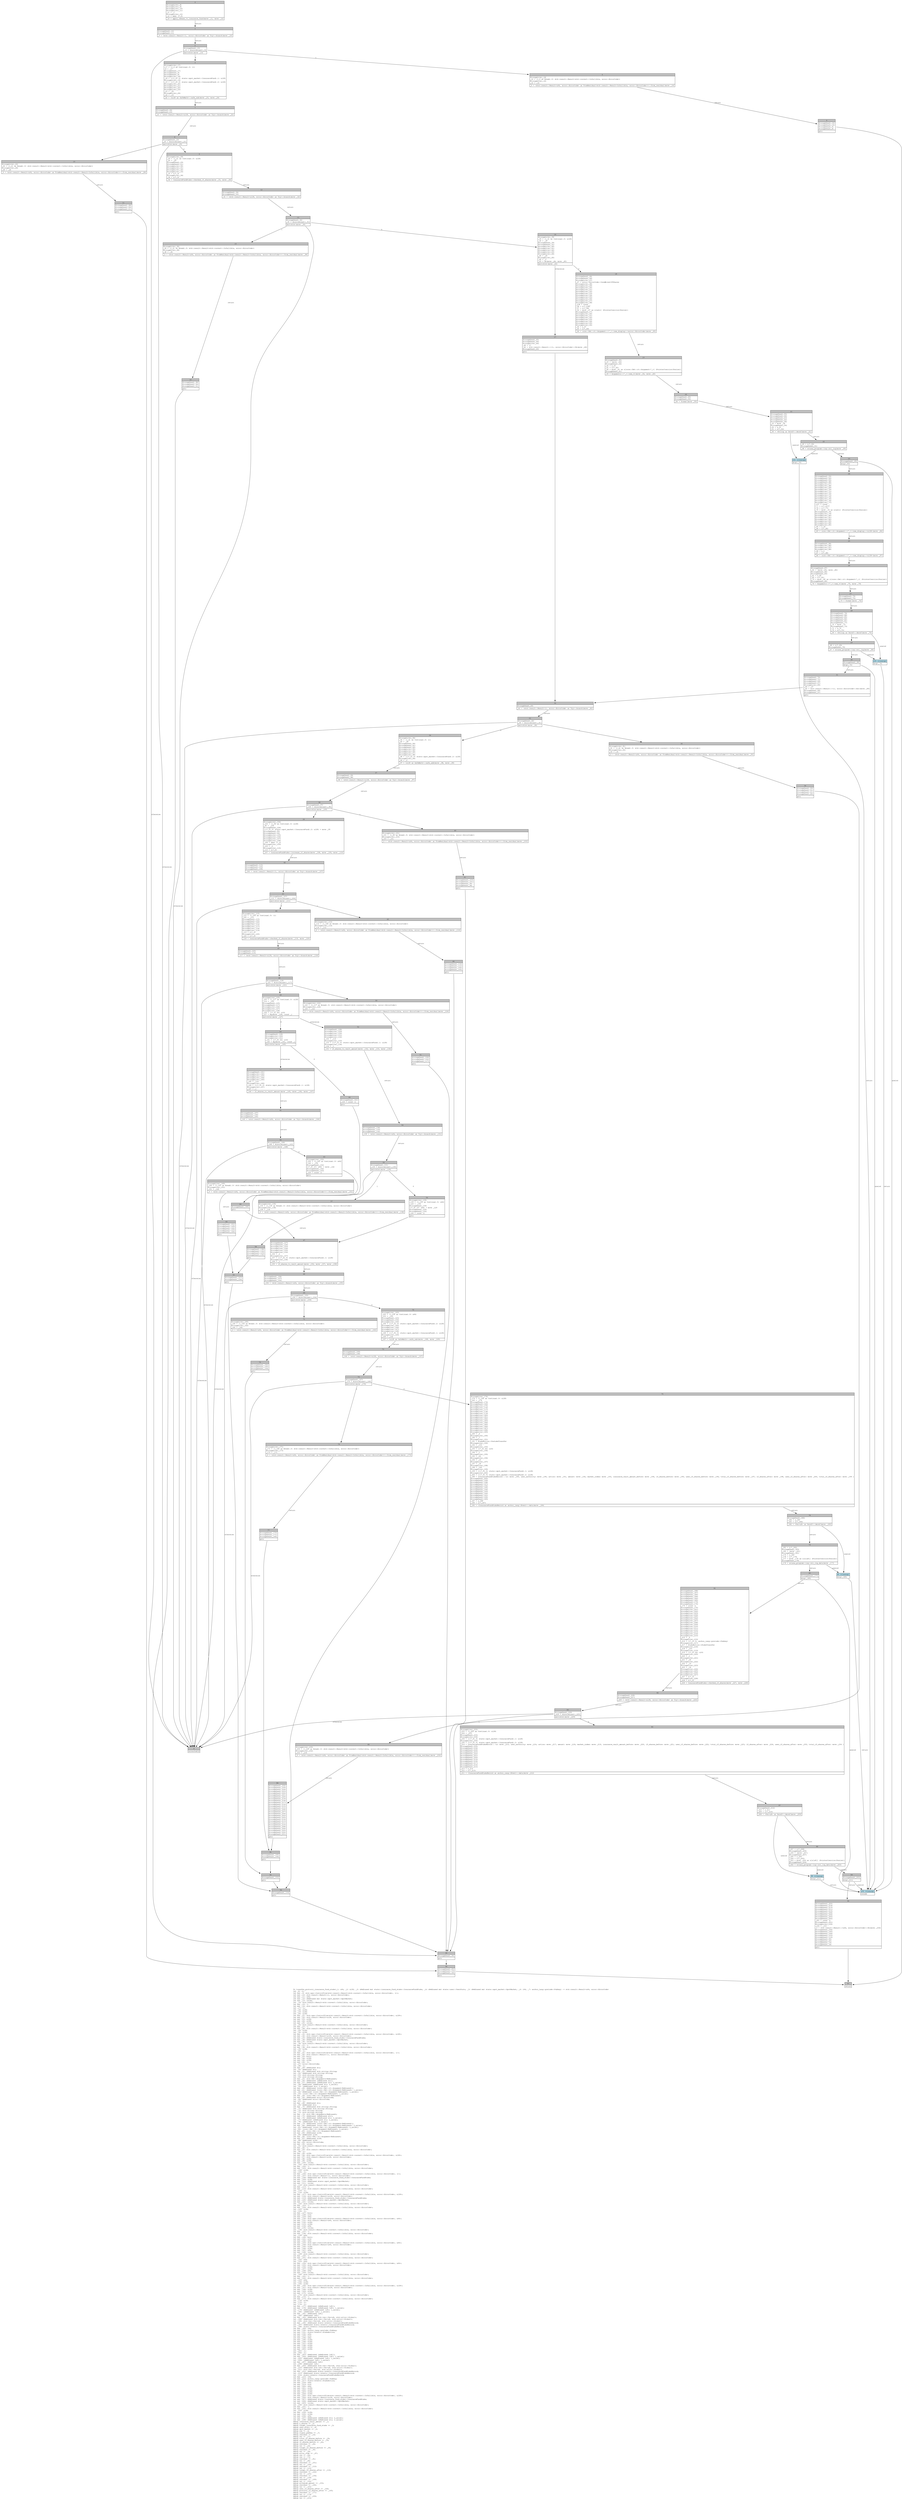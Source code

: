 digraph Mir_0_201 {
    graph [fontname="Courier, monospace"];
    node [fontname="Courier, monospace"];
    edge [fontname="Courier, monospace"];
    label=<fn transfer_protocol_insurance_fund_stake(_1: u64, _2: u128, _3: &amp;ReErased mut state::insurance_fund_stake::InsuranceFundStake, _4: &amp;ReErased mut state::user::UserStats, _5: &amp;ReErased mut state::spot_market::SpotMarket, _6: i64, _7: anchor_lang::prelude::Pubkey) -&gt; std::result::Result&lt;u64, error::ErrorCode&gt;<br align="left"/>let _8: ();<br align="left"/>let mut _9: std::ops::ControlFlow&lt;std::result::Result&lt;std::convert::Infallible, error::ErrorCode&gt;, ()&gt;;<br align="left"/>let mut _10: std::result::Result&lt;(), error::ErrorCode&gt;;<br align="left"/>let mut _11: u64;<br align="left"/>let mut _12: &amp;ReErased mut state::spot_market::SpotMarket;<br align="left"/>let mut _13: isize;<br align="left"/>let _14: std::result::Result&lt;std::convert::Infallible, error::ErrorCode&gt;;<br align="left"/>let mut _15: !;<br align="left"/>let mut _16: std::result::Result&lt;std::convert::Infallible, error::ErrorCode&gt;;<br align="left"/>let _17: ();<br align="left"/>let _18: u128;<br align="left"/>let _19: u128;<br align="left"/>let _20: u128;<br align="left"/>let mut _21: std::ops::ControlFlow&lt;std::result::Result&lt;std::convert::Infallible, error::ErrorCode&gt;, u128&gt;;<br align="left"/>let mut _22: std::result::Result&lt;u128, error::ErrorCode&gt;;<br align="left"/>let mut _23: u128;<br align="left"/>let mut _24: u128;<br align="left"/>let mut _25: isize;<br align="left"/>let _26: std::result::Result&lt;std::convert::Infallible, error::ErrorCode&gt;;<br align="left"/>let mut _27: !;<br align="left"/>let mut _28: std::result::Result&lt;std::convert::Infallible, error::ErrorCode&gt;;<br align="left"/>let _29: u128;<br align="left"/>let _30: u128;<br align="left"/>let mut _31: std::ops::ControlFlow&lt;std::result::Result&lt;std::convert::Infallible, error::ErrorCode&gt;, u128&gt;;<br align="left"/>let mut _32: std::result::Result&lt;u128, error::ErrorCode&gt;;<br align="left"/>let mut _33: &amp;ReErased state::insurance_fund_stake::InsuranceFundStake;<br align="left"/>let mut _34: &amp;ReErased state::spot_market::SpotMarket;<br align="left"/>let mut _35: isize;<br align="left"/>let _36: std::result::Result&lt;std::convert::Infallible, error::ErrorCode&gt;;<br align="left"/>let mut _37: !;<br align="left"/>let mut _38: std::result::Result&lt;std::convert::Infallible, error::ErrorCode&gt;;<br align="left"/>let _39: u128;<br align="left"/>let _40: ();<br align="left"/>let mut _41: std::ops::ControlFlow&lt;std::result::Result&lt;std::convert::Infallible, error::ErrorCode&gt;, ()&gt;;<br align="left"/>let mut _42: std::result::Result&lt;(), error::ErrorCode&gt;;<br align="left"/>let mut _43: bool;<br align="left"/>let mut _44: u128;<br align="left"/>let mut _45: u128;<br align="left"/>let mut _46: ();<br align="left"/>let _47: error::ErrorCode;<br align="left"/>let _48: ();<br align="left"/>let mut _49: &amp;ReErased str;<br align="left"/>let _50: &amp;ReErased str;<br align="left"/>let mut _51: &amp;ReErased std::string::String;<br align="left"/>let _52: &amp;ReErased std::string::String;<br align="left"/>let _53: std::string::String;<br align="left"/>let _54: std::string::String;<br align="left"/>let mut _55: std::fmt::Arguments&lt;ReErased&gt;;<br align="left"/>let mut _56: &amp;ReErased [&amp;ReErased str];<br align="left"/>let mut _57: &amp;ReErased [&amp;ReErased str; 2_usize];<br align="left"/>let _58: &amp;ReErased [&amp;ReErased str; 2_usize];<br align="left"/>let _59: [&amp;ReErased str; 2_usize];<br align="left"/>let mut _60: &amp;ReErased [core::fmt::rt::Argument&lt;ReErased&gt;];<br align="left"/>let mut _61: &amp;ReErased [core::fmt::rt::Argument&lt;ReErased&gt;; 1_usize];<br align="left"/>let _62: &amp;ReErased [core::fmt::rt::Argument&lt;ReErased&gt;; 1_usize];<br align="left"/>let _63: [core::fmt::rt::Argument&lt;ReErased&gt;; 1_usize];<br align="left"/>let mut _64: core::fmt::rt::Argument&lt;ReErased&gt;;<br align="left"/>let mut _65: &amp;ReErased error::ErrorCode;<br align="left"/>let _66: &amp;ReErased error::ErrorCode;<br align="left"/>let _67: ();<br align="left"/>let mut _68: &amp;ReErased str;<br align="left"/>let _69: &amp;ReErased str;<br align="left"/>let mut _70: &amp;ReErased std::string::String;<br align="left"/>let _71: &amp;ReErased std::string::String;<br align="left"/>let _72: std::string::String;<br align="left"/>let _73: std::string::String;<br align="left"/>let mut _74: std::fmt::Arguments&lt;ReErased&gt;;<br align="left"/>let mut _75: &amp;ReErased [&amp;ReErased str];<br align="left"/>let mut _76: &amp;ReErased [&amp;ReErased str; 2_usize];<br align="left"/>let _77: &amp;ReErased [&amp;ReErased str; 2_usize];<br align="left"/>let _78: [&amp;ReErased str; 2_usize];<br align="left"/>let mut _79: &amp;ReErased [core::fmt::rt::Argument&lt;ReErased&gt;];<br align="left"/>let mut _80: &amp;ReErased [core::fmt::rt::Argument&lt;ReErased&gt;; 2_usize];<br align="left"/>let _81: &amp;ReErased [core::fmt::rt::Argument&lt;ReErased&gt;; 2_usize];<br align="left"/>let _82: [core::fmt::rt::Argument&lt;ReErased&gt;; 2_usize];<br align="left"/>let mut _83: core::fmt::rt::Argument&lt;ReErased&gt;;<br align="left"/>let mut _84: &amp;ReErased u128;<br align="left"/>let _85: &amp;ReErased u128;<br align="left"/>let mut _86: core::fmt::rt::Argument&lt;ReErased&gt;;<br align="left"/>let mut _87: &amp;ReErased u128;<br align="left"/>let _88: &amp;ReErased u128;<br align="left"/>let mut _89: error::ErrorCode;<br align="left"/>let mut _90: isize;<br align="left"/>let _91: std::result::Result&lt;std::convert::Infallible, error::ErrorCode&gt;;<br align="left"/>let mut _92: !;<br align="left"/>let mut _93: std::result::Result&lt;std::convert::Infallible, error::ErrorCode&gt;;<br align="left"/>let _94: ();<br align="left"/>let mut _95: u128;<br align="left"/>let mut _96: std::ops::ControlFlow&lt;std::result::Result&lt;std::convert::Infallible, error::ErrorCode&gt;, u128&gt;;<br align="left"/>let mut _97: std::result::Result&lt;u128, error::ErrorCode&gt;;<br align="left"/>let mut _98: u128;<br align="left"/>let mut _99: u128;<br align="left"/>let mut _100: isize;<br align="left"/>let _101: std::result::Result&lt;std::convert::Infallible, error::ErrorCode&gt;;<br align="left"/>let mut _102: !;<br align="left"/>let mut _103: std::result::Result&lt;std::convert::Infallible, error::ErrorCode&gt;;<br align="left"/>let _104: u128;<br align="left"/>let _105: ();<br align="left"/>let mut _106: std::ops::ControlFlow&lt;std::result::Result&lt;std::convert::Infallible, error::ErrorCode&gt;, ()&gt;;<br align="left"/>let mut _107: std::result::Result&lt;(), error::ErrorCode&gt;;<br align="left"/>let mut _108: &amp;ReErased mut state::insurance_fund_stake::InsuranceFundStake;<br align="left"/>let mut _109: u128;<br align="left"/>let mut _110: &amp;ReErased state::spot_market::SpotMarket;<br align="left"/>let mut _111: isize;<br align="left"/>let _112: std::result::Result&lt;std::convert::Infallible, error::ErrorCode&gt;;<br align="left"/>let mut _113: !;<br align="left"/>let mut _114: std::result::Result&lt;std::convert::Infallible, error::ErrorCode&gt;;<br align="left"/>let _115: ();<br align="left"/>let _116: u128;<br align="left"/>let mut _117: std::ops::ControlFlow&lt;std::result::Result&lt;std::convert::Infallible, error::ErrorCode&gt;, u128&gt;;<br align="left"/>let mut _118: std::result::Result&lt;u128, error::ErrorCode&gt;;<br align="left"/>let mut _119: &amp;ReErased state::insurance_fund_stake::InsuranceFundStake;<br align="left"/>let mut _120: &amp;ReErased state::spot_market::SpotMarket;<br align="left"/>let mut _121: isize;<br align="left"/>let _122: std::result::Result&lt;std::convert::Infallible, error::ErrorCode&gt;;<br align="left"/>let mut _123: !;<br align="left"/>let mut _124: std::result::Result&lt;std::convert::Infallible, error::ErrorCode&gt;;<br align="left"/>let _125: u128;<br align="left"/>let _126: ();<br align="left"/>let mut _127: bool;<br align="left"/>let mut _128: u16;<br align="left"/>let mut _129: u64;<br align="left"/>let mut _130: std::ops::ControlFlow&lt;std::result::Result&lt;std::convert::Infallible, error::ErrorCode&gt;, u64&gt;;<br align="left"/>let mut _131: std::result::Result&lt;u64, error::ErrorCode&gt;;<br align="left"/>let mut _132: u128;<br align="left"/>let mut _133: u128;<br align="left"/>let mut _134: u64;<br align="left"/>let mut _135: isize;<br align="left"/>let _136: std::result::Result&lt;std::convert::Infallible, error::ErrorCode&gt;;<br align="left"/>let mut _137: !;<br align="left"/>let mut _138: std::result::Result&lt;std::convert::Infallible, error::ErrorCode&gt;;<br align="left"/>let _139: u64;<br align="left"/>let mut _140: bool;<br align="left"/>let mut _141: u16;<br align="left"/>let mut _142: u64;<br align="left"/>let mut _143: std::ops::ControlFlow&lt;std::result::Result&lt;std::convert::Infallible, error::ErrorCode&gt;, u64&gt;;<br align="left"/>let mut _144: std::result::Result&lt;u64, error::ErrorCode&gt;;<br align="left"/>let mut _145: u128;<br align="left"/>let mut _146: u128;<br align="left"/>let mut _147: u64;<br align="left"/>let mut _148: isize;<br align="left"/>let _149: std::result::Result&lt;std::convert::Infallible, error::ErrorCode&gt;;<br align="left"/>let mut _150: !;<br align="left"/>let mut _151: std::result::Result&lt;std::convert::Infallible, error::ErrorCode&gt;;<br align="left"/>let _152: u64;<br align="left"/>let _153: u64;<br align="left"/>let mut _154: std::ops::ControlFlow&lt;std::result::Result&lt;std::convert::Infallible, error::ErrorCode&gt;, u64&gt;;<br align="left"/>let mut _155: std::result::Result&lt;u64, error::ErrorCode&gt;;<br align="left"/>let mut _156: u128;<br align="left"/>let mut _157: u128;<br align="left"/>let mut _158: u64;<br align="left"/>let mut _159: isize;<br align="left"/>let _160: std::result::Result&lt;std::convert::Infallible, error::ErrorCode&gt;;<br align="left"/>let mut _161: !;<br align="left"/>let mut _162: std::result::Result&lt;std::convert::Infallible, error::ErrorCode&gt;;<br align="left"/>let _163: u64;<br align="left"/>let _164: u128;<br align="left"/>let _165: u128;<br align="left"/>let mut _166: std::ops::ControlFlow&lt;std::result::Result&lt;std::convert::Infallible, error::ErrorCode&gt;, u128&gt;;<br align="left"/>let mut _167: std::result::Result&lt;u128, error::ErrorCode&gt;;<br align="left"/>let mut _168: u128;<br align="left"/>let mut _169: u128;<br align="left"/>let mut _170: isize;<br align="left"/>let _171: std::result::Result&lt;std::convert::Infallible, error::ErrorCode&gt;;<br align="left"/>let mut _172: !;<br align="left"/>let mut _173: std::result::Result&lt;std::convert::Infallible, error::ErrorCode&gt;;<br align="left"/>let _174: u128;<br align="left"/>let _175: ();<br align="left"/>let _176: ();<br align="left"/>let mut _177: &amp;ReErased [&amp;ReErased [u8]];<br align="left"/>let mut _178: &amp;ReErased [&amp;ReErased [u8]; 1_usize];<br align="left"/>let _179: &amp;ReErased [&amp;ReErased [u8]; 1_usize];<br align="left"/>let _180: [&amp;ReErased [u8]; 1_usize];<br align="left"/>let mut _181: &amp;ReErased [u8];<br align="left"/>let _182: &amp;ReErased [u8];<br align="left"/>let mut _183: &amp;ReErased std::vec::Vec&lt;u8, std::alloc::Global&gt;;<br align="left"/>let _184: &amp;ReErased std::vec::Vec&lt;u8, std::alloc::Global&gt;;<br align="left"/>let _185: std::vec::Vec&lt;u8, std::alloc::Global&gt;;<br align="left"/>let mut _186: &amp;ReErased state::events::InsuranceFundStakeRecord;<br align="left"/>let _187: &amp;ReErased state::events::InsuranceFundStakeRecord;<br align="left"/>let _188: state::events::InsuranceFundStakeRecord;<br align="left"/>let mut _189: i64;<br align="left"/>let mut _190: anchor_lang::prelude::Pubkey;<br align="left"/>let mut _191: state::events::StakeAction;<br align="left"/>let mut _192: u64;<br align="left"/>let mut _193: u16;<br align="left"/>let mut _194: u64;<br align="left"/>let mut _195: u128;<br align="left"/>let mut _196: u128;<br align="left"/>let mut _197: u128;<br align="left"/>let mut _198: u128;<br align="left"/>let mut _199: u128;<br align="left"/>let mut _200: u128;<br align="left"/>let _201: ();<br align="left"/>let _202: ();<br align="left"/>let mut _203: &amp;ReErased [&amp;ReErased [u8]];<br align="left"/>let mut _204: &amp;ReErased [&amp;ReErased [u8]; 1_usize];<br align="left"/>let _205: &amp;ReErased [&amp;ReErased [u8]; 1_usize];<br align="left"/>let _206: [&amp;ReErased [u8]; 1_usize];<br align="left"/>let mut _207: &amp;ReErased [u8];<br align="left"/>let _208: &amp;ReErased [u8];<br align="left"/>let mut _209: &amp;ReErased std::vec::Vec&lt;u8, std::alloc::Global&gt;;<br align="left"/>let _210: &amp;ReErased std::vec::Vec&lt;u8, std::alloc::Global&gt;;<br align="left"/>let _211: std::vec::Vec&lt;u8, std::alloc::Global&gt;;<br align="left"/>let mut _212: &amp;ReErased state::events::InsuranceFundStakeRecord;<br align="left"/>let _213: &amp;ReErased state::events::InsuranceFundStakeRecord;<br align="left"/>let _214: state::events::InsuranceFundStakeRecord;<br align="left"/>let mut _215: i64;<br align="left"/>let mut _216: anchor_lang::prelude::Pubkey;<br align="left"/>let mut _217: state::events::StakeAction;<br align="left"/>let mut _218: u64;<br align="left"/>let mut _219: u16;<br align="left"/>let mut _220: u64;<br align="left"/>let mut _221: u128;<br align="left"/>let mut _222: u128;<br align="left"/>let mut _223: u128;<br align="left"/>let mut _224: u128;<br align="left"/>let mut _225: std::ops::ControlFlow&lt;std::result::Result&lt;std::convert::Infallible, error::ErrorCode&gt;, u128&gt;;<br align="left"/>let mut _226: std::result::Result&lt;u128, error::ErrorCode&gt;;<br align="left"/>let mut _227: &amp;ReErased state::insurance_fund_stake::InsuranceFundStake;<br align="left"/>let mut _228: &amp;ReErased state::spot_market::SpotMarket;<br align="left"/>let mut _229: isize;<br align="left"/>let _230: std::result::Result&lt;std::convert::Infallible, error::ErrorCode&gt;;<br align="left"/>let mut _231: !;<br align="left"/>let mut _232: std::result::Result&lt;std::convert::Infallible, error::ErrorCode&gt;;<br align="left"/>let _233: u128;<br align="left"/>let mut _234: u128;<br align="left"/>let mut _235: u128;<br align="left"/>let mut _236: u64;<br align="left"/>let mut _237: &amp;ReErased [&amp;ReErased str; 2_usize];<br align="left"/>let mut _238: &amp;ReErased [&amp;ReErased str; 2_usize];<br align="left"/>debug insurance_vault_amount =&gt; _1;<br align="left"/>debug n_shares =&gt; _2;<br align="left"/>debug target_insurance_fund_stake =&gt; _3;<br align="left"/>debug user_stats =&gt; _4;<br align="left"/>debug spot_market =&gt; _5;<br align="left"/>debug now =&gt; _6;<br align="left"/>debug signer_pubkey =&gt; _7;<br align="left"/>debug residual =&gt; _14;<br align="left"/>debug val =&gt; _17;<br align="left"/>debug total_if_shares_before =&gt; _18;<br align="left"/>debug user_if_shares_before =&gt; _19;<br align="left"/>debug if_shares_before =&gt; _20;<br align="left"/>debug residual =&gt; _26;<br align="left"/>debug val =&gt; _29;<br align="left"/>debug target_if_shares_before =&gt; _30;<br align="left"/>debug residual =&gt; _36;<br align="left"/>debug val =&gt; _39;<br align="left"/>debug error_code =&gt; _47;<br align="left"/>debug res =&gt; _54;<br align="left"/>debug res =&gt; _73;<br align="left"/>debug residual =&gt; _91;<br align="left"/>debug val =&gt; _94;<br align="left"/>debug residual =&gt; _101;<br align="left"/>debug val =&gt; _104;<br align="left"/>debug residual =&gt; _112;<br align="left"/>debug val =&gt; _115;<br align="left"/>debug target_if_shares_after =&gt; _116;<br align="left"/>debug residual =&gt; _122;<br align="left"/>debug val =&gt; _125;<br align="left"/>debug residual =&gt; _136;<br align="left"/>debug val =&gt; _139;<br align="left"/>debug residual =&gt; _149;<br align="left"/>debug val =&gt; _152;<br align="left"/>debug withdraw_amount =&gt; _153;<br align="left"/>debug residual =&gt; _160;<br align="left"/>debug val =&gt; _163;<br align="left"/>debug user_if_shares_after =&gt; _164;<br align="left"/>debug protocol_if_shares_after =&gt; _165;<br align="left"/>debug residual =&gt; _171;<br align="left"/>debug val =&gt; _174;<br align="left"/>debug residual =&gt; _230;<br align="left"/>debug val =&gt; _233;<br align="left"/>>;
    bb0__0_201 [shape="none", label=<<table border="0" cellborder="1" cellspacing="0"><tr><td bgcolor="gray" align="center" colspan="1">0</td></tr><tr><td align="left" balign="left">StorageLive(_8)<br/>StorageLive(_9)<br/>StorageLive(_10)<br/>StorageLive(_11)<br/>_11 = _1<br/>StorageLive(_12)<br/>_12 = &amp;mut (*_5)<br/></td></tr><tr><td align="left">_10 = apply_rebase_to_insurance_fund(move _11, move _12)</td></tr></table>>];
    bb1__0_201 [shape="none", label=<<table border="0" cellborder="1" cellspacing="0"><tr><td bgcolor="gray" align="center" colspan="1">1</td></tr><tr><td align="left" balign="left">StorageDead(_12)<br/>StorageDead(_11)<br/></td></tr><tr><td align="left">_9 = &lt;std::result::Result&lt;(), error::ErrorCode&gt; as Try&gt;::branch(move _10)</td></tr></table>>];
    bb2__0_201 [shape="none", label=<<table border="0" cellborder="1" cellspacing="0"><tr><td bgcolor="gray" align="center" colspan="1">2</td></tr><tr><td align="left" balign="left">StorageDead(_10)<br/>_13 = discriminant(_9)<br/></td></tr><tr><td align="left">switchInt(move _13)</td></tr></table>>];
    bb3__0_201 [shape="none", label=<<table border="0" cellborder="1" cellspacing="0"><tr><td bgcolor="gray" align="center" colspan="1">3</td></tr><tr><td align="left" balign="left">StorageLive(_17)<br/>_17 = ((_9 as Continue).0: ())<br/>_8 = _17<br/>StorageDead(_17)<br/>StorageDead(_9)<br/>StorageDead(_8)<br/>StorageLive(_18)<br/>_18 = (((*_5).9: state::spot_market::InsuranceFund).1: u128)<br/>StorageLive(_19)<br/>_19 = (((*_5).9: state::spot_market::InsuranceFund).2: u128)<br/>StorageLive(_20)<br/>StorageLive(_21)<br/>StorageLive(_22)<br/>StorageLive(_23)<br/>_23 = _18<br/>StorageLive(_24)<br/>_24 = _19<br/></td></tr><tr><td align="left">_22 = &lt;u128 as SafeMath&gt;::safe_sub(move _23, move _24)</td></tr></table>>];
    bb4__0_201 [shape="none", label=<<table border="0" cellborder="1" cellspacing="0"><tr><td bgcolor="gray" align="center" colspan="1">4</td></tr><tr><td align="left">unreachable</td></tr></table>>];
    bb5__0_201 [shape="none", label=<<table border="0" cellborder="1" cellspacing="0"><tr><td bgcolor="gray" align="center" colspan="1">5</td></tr><tr><td align="left" balign="left">StorageLive(_14)<br/>_14 = ((_9 as Break).0: std::result::Result&lt;std::convert::Infallible, error::ErrorCode&gt;)<br/>StorageLive(_16)<br/>_16 = _14<br/></td></tr><tr><td align="left">_0 = &lt;std::result::Result&lt;u64, error::ErrorCode&gt; as FromResidual&lt;std::result::Result&lt;Infallible, error::ErrorCode&gt;&gt;&gt;::from_residual(move _16)</td></tr></table>>];
    bb6__0_201 [shape="none", label=<<table border="0" cellborder="1" cellspacing="0"><tr><td bgcolor="gray" align="center" colspan="1">6</td></tr><tr><td align="left" balign="left">StorageDead(_16)<br/>StorageDead(_14)<br/>StorageDead(_9)<br/>StorageDead(_8)<br/></td></tr><tr><td align="left">goto</td></tr></table>>];
    bb7__0_201 [shape="none", label=<<table border="0" cellborder="1" cellspacing="0"><tr><td bgcolor="gray" align="center" colspan="1">7</td></tr><tr><td align="left" balign="left">StorageDead(_24)<br/>StorageDead(_23)<br/></td></tr><tr><td align="left">_21 = &lt;std::result::Result&lt;u128, error::ErrorCode&gt; as Try&gt;::branch(move _22)</td></tr></table>>];
    bb8__0_201 [shape="none", label=<<table border="0" cellborder="1" cellspacing="0"><tr><td bgcolor="gray" align="center" colspan="1">8</td></tr><tr><td align="left" balign="left">StorageDead(_22)<br/>_25 = discriminant(_21)<br/></td></tr><tr><td align="left">switchInt(move _25)</td></tr></table>>];
    bb9__0_201 [shape="none", label=<<table border="0" cellborder="1" cellspacing="0"><tr><td bgcolor="gray" align="center" colspan="1">9</td></tr><tr><td align="left" balign="left">StorageLive(_29)<br/>_29 = ((_21 as Continue).0: u128)<br/>_20 = _29<br/>StorageDead(_29)<br/>StorageDead(_21)<br/>StorageLive(_30)<br/>StorageLive(_31)<br/>StorageLive(_32)<br/>StorageLive(_33)<br/>_33 = &amp;(*_3)<br/>StorageLive(_34)<br/>_34 = &amp;(*_5)<br/></td></tr><tr><td align="left">_32 = InsuranceFundStake::checked_if_shares(move _33, move _34)</td></tr></table>>];
    bb10__0_201 [shape="none", label=<<table border="0" cellborder="1" cellspacing="0"><tr><td bgcolor="gray" align="center" colspan="1">10</td></tr><tr><td align="left" balign="left">StorageLive(_26)<br/>_26 = ((_21 as Break).0: std::result::Result&lt;std::convert::Infallible, error::ErrorCode&gt;)<br/>StorageLive(_28)<br/>_28 = _26<br/></td></tr><tr><td align="left">_0 = &lt;std::result::Result&lt;u64, error::ErrorCode&gt; as FromResidual&lt;std::result::Result&lt;Infallible, error::ErrorCode&gt;&gt;&gt;::from_residual(move _28)</td></tr></table>>];
    bb11__0_201 [shape="none", label=<<table border="0" cellborder="1" cellspacing="0"><tr><td bgcolor="gray" align="center" colspan="1">11</td></tr><tr><td align="left" balign="left">StorageDead(_28)<br/>StorageDead(_26)<br/>StorageDead(_21)<br/></td></tr><tr><td align="left">goto</td></tr></table>>];
    bb12__0_201 [shape="none", label=<<table border="0" cellborder="1" cellspacing="0"><tr><td bgcolor="gray" align="center" colspan="1">12</td></tr><tr><td align="left" balign="left">StorageDead(_34)<br/>StorageDead(_33)<br/></td></tr><tr><td align="left">_31 = &lt;std::result::Result&lt;u128, error::ErrorCode&gt; as Try&gt;::branch(move _32)</td></tr></table>>];
    bb13__0_201 [shape="none", label=<<table border="0" cellborder="1" cellspacing="0"><tr><td bgcolor="gray" align="center" colspan="1">13</td></tr><tr><td align="left" balign="left">StorageDead(_32)<br/>_35 = discriminant(_31)<br/></td></tr><tr><td align="left">switchInt(move _35)</td></tr></table>>];
    bb14__0_201 [shape="none", label=<<table border="0" cellborder="1" cellspacing="0"><tr><td bgcolor="gray" align="center" colspan="1">14</td></tr><tr><td align="left" balign="left">StorageLive(_39)<br/>_39 = ((_31 as Continue).0: u128)<br/>_30 = _39<br/>StorageDead(_39)<br/>StorageDead(_31)<br/>StorageLive(_40)<br/>StorageLive(_41)<br/>StorageLive(_42)<br/>StorageLive(_43)<br/>StorageLive(_44)<br/>_44 = _20<br/>StorageLive(_45)<br/>_45 = _2<br/>_43 = Ge(move _44, move _45)<br/></td></tr><tr><td align="left">switchInt(move _43)</td></tr></table>>];
    bb15__0_201 [shape="none", label=<<table border="0" cellborder="1" cellspacing="0"><tr><td bgcolor="gray" align="center" colspan="1">15</td></tr><tr><td align="left" balign="left">StorageLive(_36)<br/>_36 = ((_31 as Break).0: std::result::Result&lt;std::convert::Infallible, error::ErrorCode&gt;)<br/>StorageLive(_38)<br/>_38 = _36<br/></td></tr><tr><td align="left">_0 = &lt;std::result::Result&lt;u64, error::ErrorCode&gt; as FromResidual&lt;std::result::Result&lt;Infallible, error::ErrorCode&gt;&gt;&gt;::from_residual(move _38)</td></tr></table>>];
    bb16__0_201 [shape="none", label=<<table border="0" cellborder="1" cellspacing="0"><tr><td bgcolor="gray" align="center" colspan="1">16</td></tr><tr><td align="left" balign="left">StorageDead(_38)<br/>StorageDead(_36)<br/>StorageDead(_31)<br/></td></tr><tr><td align="left">goto</td></tr></table>>];
    bb17__0_201 [shape="none", label=<<table border="0" cellborder="1" cellspacing="0"><tr><td bgcolor="gray" align="center" colspan="1">17</td></tr><tr><td align="left" balign="left">StorageDead(_45)<br/>StorageDead(_44)<br/>StorageLive(_46)<br/>_46 = ()<br/>_42 = std::result::Result::&lt;(), error::ErrorCode&gt;::Ok(move _46)<br/>StorageDead(_46)<br/></td></tr><tr><td align="left">goto</td></tr></table>>];
    bb18__0_201 [shape="none", label=<<table border="0" cellborder="1" cellspacing="0"><tr><td bgcolor="gray" align="center" colspan="1">18</td></tr><tr><td align="left" balign="left">StorageDead(_45)<br/>StorageDead(_44)<br/>StorageLive(_47)<br/>_47 = error::ErrorCode::InsufficientIFShares<br/>StorageLive(_48)<br/>StorageLive(_49)<br/>StorageLive(_50)<br/>StorageLive(_51)<br/>StorageLive(_52)<br/>StorageLive(_53)<br/>StorageLive(_54)<br/>StorageLive(_55)<br/>StorageLive(_56)<br/>StorageLive(_57)<br/>StorageLive(_58)<br/>_238 = const _<br/>_58 = &amp;(*_238)<br/>_57 = &amp;(*_58)<br/>_56 = move _57 as &amp;[&amp;str] (PointerCoercion(Unsize))<br/>StorageDead(_57)<br/>StorageLive(_60)<br/>StorageLive(_61)<br/>StorageLive(_62)<br/>StorageLive(_63)<br/>StorageLive(_64)<br/>StorageLive(_65)<br/>StorageLive(_66)<br/>_66 = &amp;_47<br/>_65 = &amp;(*_66)<br/></td></tr><tr><td align="left">_64 = core::fmt::rt::Argument::&lt;'_&gt;::new_display::&lt;error::ErrorCode&gt;(move _65)</td></tr></table>>];
    bb19__0_201 [shape="none", label=<<table border="0" cellborder="1" cellspacing="0"><tr><td bgcolor="gray" align="center" colspan="1">19</td></tr><tr><td align="left" balign="left">StorageDead(_65)<br/>_63 = [move _64]<br/>StorageDead(_64)<br/>_62 = &amp;_63<br/>_61 = &amp;(*_62)<br/>_60 = move _61 as &amp;[core::fmt::rt::Argument&lt;'_&gt;] (PointerCoercion(Unsize))<br/>StorageDead(_61)<br/></td></tr><tr><td align="left">_55 = Arguments::&lt;'_&gt;::new_v1(move _56, move _60)</td></tr></table>>];
    bb20__0_201 [shape="none", label=<<table border="0" cellborder="1" cellspacing="0"><tr><td bgcolor="gray" align="center" colspan="1">20</td></tr><tr><td align="left" balign="left">StorageDead(_60)<br/>StorageDead(_56)<br/></td></tr><tr><td align="left">_54 = format(move _55)</td></tr></table>>];
    bb21__0_201 [shape="none", label=<<table border="0" cellborder="1" cellspacing="0"><tr><td bgcolor="gray" align="center" colspan="1">21</td></tr><tr><td align="left" balign="left">StorageDead(_55)<br/>StorageDead(_66)<br/>StorageDead(_63)<br/>StorageDead(_62)<br/>StorageDead(_58)<br/>_53 = move _54<br/>StorageDead(_54)<br/>_52 = &amp;_53<br/>_51 = &amp;(*_52)<br/></td></tr><tr><td align="left">_50 = &lt;String as Deref&gt;::deref(move _51)</td></tr></table>>];
    bb22__0_201 [shape="none", label=<<table border="0" cellborder="1" cellspacing="0"><tr><td bgcolor="gray" align="center" colspan="1">22</td></tr><tr><td align="left" balign="left">_49 = &amp;(*_50)<br/>StorageDead(_51)<br/></td></tr><tr><td align="left">_48 = solana_program::log::sol_log(move _49)</td></tr></table>>];
    bb23__0_201 [shape="none", label=<<table border="0" cellborder="1" cellspacing="0"><tr><td bgcolor="gray" align="center" colspan="1">23</td></tr><tr><td align="left" balign="left">StorageDead(_49)<br/></td></tr><tr><td align="left">drop(_53)</td></tr></table>>];
    bb24__0_201 [shape="none", label=<<table border="0" cellborder="1" cellspacing="0"><tr><td bgcolor="gray" align="center" colspan="1">24</td></tr><tr><td align="left" balign="left">StorageDead(_53)<br/>StorageDead(_52)<br/>StorageDead(_50)<br/>StorageDead(_48)<br/>StorageLive(_67)<br/>StorageLive(_68)<br/>StorageLive(_69)<br/>StorageLive(_70)<br/>StorageLive(_71)<br/>StorageLive(_72)<br/>StorageLive(_73)<br/>StorageLive(_74)<br/>StorageLive(_75)<br/>StorageLive(_76)<br/>StorageLive(_77)<br/>_237 = const _<br/>_77 = &amp;(*_237)<br/>_76 = &amp;(*_77)<br/>_75 = move _76 as &amp;[&amp;str] (PointerCoercion(Unsize))<br/>StorageDead(_76)<br/>StorageLive(_79)<br/>StorageLive(_80)<br/>StorageLive(_81)<br/>StorageLive(_82)<br/>StorageLive(_83)<br/>StorageLive(_84)<br/>StorageLive(_85)<br/>_85 = &amp;_20<br/>_84 = &amp;(*_85)<br/></td></tr><tr><td align="left">_83 = core::fmt::rt::Argument::&lt;'_&gt;::new_display::&lt;u128&gt;(move _84)</td></tr></table>>];
    bb25__0_201 [shape="none", label=<<table border="0" cellborder="1" cellspacing="0"><tr><td bgcolor="gray" align="center" colspan="1">25</td></tr><tr><td align="left" balign="left">StorageDead(_84)<br/>StorageLive(_86)<br/>StorageLive(_87)<br/>StorageLive(_88)<br/>_88 = &amp;_2<br/>_87 = &amp;(*_88)<br/></td></tr><tr><td align="left">_86 = core::fmt::rt::Argument::&lt;'_&gt;::new_display::&lt;u128&gt;(move _87)</td></tr></table>>];
    bb26__0_201 [shape="none", label=<<table border="0" cellborder="1" cellspacing="0"><tr><td bgcolor="gray" align="center" colspan="1">26</td></tr><tr><td align="left" balign="left">StorageDead(_87)<br/>_82 = [move _83, move _86]<br/>StorageDead(_86)<br/>StorageDead(_83)<br/>_81 = &amp;_82<br/>_80 = &amp;(*_81)<br/>_79 = move _80 as &amp;[core::fmt::rt::Argument&lt;'_&gt;] (PointerCoercion(Unsize))<br/>StorageDead(_80)<br/></td></tr><tr><td align="left">_74 = Arguments::&lt;'_&gt;::new_v1(move _75, move _79)</td></tr></table>>];
    bb27__0_201 [shape="none", label=<<table border="0" cellborder="1" cellspacing="0"><tr><td bgcolor="gray" align="center" colspan="1">27</td></tr><tr><td align="left" balign="left">StorageDead(_79)<br/>StorageDead(_75)<br/></td></tr><tr><td align="left">_73 = format(move _74)</td></tr></table>>];
    bb28__0_201 [shape="none", label=<<table border="0" cellborder="1" cellspacing="0"><tr><td bgcolor="gray" align="center" colspan="1">28</td></tr><tr><td align="left" balign="left">StorageDead(_74)<br/>StorageDead(_88)<br/>StorageDead(_85)<br/>StorageDead(_82)<br/>StorageDead(_81)<br/>StorageDead(_77)<br/>_72 = move _73<br/>StorageDead(_73)<br/>_71 = &amp;_72<br/>_70 = &amp;(*_71)<br/></td></tr><tr><td align="left">_69 = &lt;String as Deref&gt;::deref(move _70)</td></tr></table>>];
    bb29__0_201 [shape="none", label=<<table border="0" cellborder="1" cellspacing="0"><tr><td bgcolor="gray" align="center" colspan="1">29</td></tr><tr><td align="left" balign="left">_68 = &amp;(*_69)<br/>StorageDead(_70)<br/></td></tr><tr><td align="left">_67 = solana_program::log::sol_log(move _68)</td></tr></table>>];
    bb30__0_201 [shape="none", label=<<table border="0" cellborder="1" cellspacing="0"><tr><td bgcolor="gray" align="center" colspan="1">30</td></tr><tr><td align="left" balign="left">StorageDead(_68)<br/></td></tr><tr><td align="left">drop(_72)</td></tr></table>>];
    bb31__0_201 [shape="none", label=<<table border="0" cellborder="1" cellspacing="0"><tr><td bgcolor="gray" align="center" colspan="1">31</td></tr><tr><td align="left" balign="left">StorageDead(_72)<br/>StorageDead(_71)<br/>StorageDead(_69)<br/>StorageDead(_67)<br/>StorageLive(_89)<br/>_89 = _47<br/>_42 = std::result::Result::&lt;(), error::ErrorCode&gt;::Err(move _89)<br/>StorageDead(_89)<br/>StorageDead(_47)<br/></td></tr><tr><td align="left">goto</td></tr></table>>];
    bb32__0_201 [shape="none", label=<<table border="0" cellborder="1" cellspacing="0"><tr><td bgcolor="gray" align="center" colspan="1">32</td></tr><tr><td align="left" balign="left">StorageDead(_43)<br/></td></tr><tr><td align="left">_41 = &lt;std::result::Result&lt;(), error::ErrorCode&gt; as Try&gt;::branch(move _42)</td></tr></table>>];
    bb33__0_201 [shape="none", label=<<table border="0" cellborder="1" cellspacing="0"><tr><td bgcolor="gray" align="center" colspan="1">33</td></tr><tr><td align="left" balign="left">StorageDead(_42)<br/>_90 = discriminant(_41)<br/></td></tr><tr><td align="left">switchInt(move _90)</td></tr></table>>];
    bb34__0_201 [shape="none", label=<<table border="0" cellborder="1" cellspacing="0"><tr><td bgcolor="gray" align="center" colspan="1">34</td></tr><tr><td align="left" balign="left">StorageLive(_94)<br/>_94 = ((_41 as Continue).0: ())<br/>_40 = _94<br/>StorageDead(_94)<br/>StorageDead(_41)<br/>StorageDead(_40)<br/>StorageLive(_95)<br/>StorageLive(_96)<br/>StorageLive(_97)<br/>StorageLive(_98)<br/>_98 = (((*_5).9: state::spot_market::InsuranceFund).2: u128)<br/>StorageLive(_99)<br/>_99 = _2<br/></td></tr><tr><td align="left">_97 = &lt;u128 as SafeMath&gt;::safe_add(move _98, move _99)</td></tr></table>>];
    bb35__0_201 [shape="none", label=<<table border="0" cellborder="1" cellspacing="0"><tr><td bgcolor="gray" align="center" colspan="1">35</td></tr><tr><td align="left" balign="left">StorageLive(_91)<br/>_91 = ((_41 as Break).0: std::result::Result&lt;std::convert::Infallible, error::ErrorCode&gt;)<br/>StorageLive(_93)<br/>_93 = _91<br/></td></tr><tr><td align="left">_0 = &lt;std::result::Result&lt;u64, error::ErrorCode&gt; as FromResidual&lt;std::result::Result&lt;Infallible, error::ErrorCode&gt;&gt;&gt;::from_residual(move _93)</td></tr></table>>];
    bb36__0_201 [shape="none", label=<<table border="0" cellborder="1" cellspacing="0"><tr><td bgcolor="gray" align="center" colspan="1">36</td></tr><tr><td align="left" balign="left">StorageDead(_93)<br/>StorageDead(_91)<br/>StorageDead(_41)<br/>StorageDead(_40)<br/></td></tr><tr><td align="left">goto</td></tr></table>>];
    bb37__0_201 [shape="none", label=<<table border="0" cellborder="1" cellspacing="0"><tr><td bgcolor="gray" align="center" colspan="1">37</td></tr><tr><td align="left" balign="left">StorageDead(_99)<br/>StorageDead(_98)<br/></td></tr><tr><td align="left">_96 = &lt;std::result::Result&lt;u128, error::ErrorCode&gt; as Try&gt;::branch(move _97)</td></tr></table>>];
    bb38__0_201 [shape="none", label=<<table border="0" cellborder="1" cellspacing="0"><tr><td bgcolor="gray" align="center" colspan="1">38</td></tr><tr><td align="left" balign="left">StorageDead(_97)<br/>_100 = discriminant(_96)<br/></td></tr><tr><td align="left">switchInt(move _100)</td></tr></table>>];
    bb39__0_201 [shape="none", label=<<table border="0" cellborder="1" cellspacing="0"><tr><td bgcolor="gray" align="center" colspan="1">39</td></tr><tr><td align="left" balign="left">StorageLive(_104)<br/>_104 = ((_96 as Continue).0: u128)<br/>_95 = _104<br/>StorageDead(_104)<br/>(((*_5).9: state::spot_market::InsuranceFund).2: u128) = move _95<br/>StorageDead(_95)<br/>StorageDead(_96)<br/>StorageLive(_105)<br/>StorageLive(_106)<br/>StorageLive(_107)<br/>StorageLive(_108)<br/>_108 = &amp;mut (*_3)<br/>StorageLive(_109)<br/>_109 = _2<br/>StorageLive(_110)<br/>_110 = &amp;(*_5)<br/></td></tr><tr><td align="left">_107 = InsuranceFundStake::increase_if_shares(move _108, move _109, move _110)</td></tr></table>>];
    bb40__0_201 [shape="none", label=<<table border="0" cellborder="1" cellspacing="0"><tr><td bgcolor="gray" align="center" colspan="1">40</td></tr><tr><td align="left" balign="left">StorageLive(_101)<br/>_101 = ((_96 as Break).0: std::result::Result&lt;std::convert::Infallible, error::ErrorCode&gt;)<br/>StorageLive(_103)<br/>_103 = _101<br/></td></tr><tr><td align="left">_0 = &lt;std::result::Result&lt;u64, error::ErrorCode&gt; as FromResidual&lt;std::result::Result&lt;Infallible, error::ErrorCode&gt;&gt;&gt;::from_residual(move _103)</td></tr></table>>];
    bb41__0_201 [shape="none", label=<<table border="0" cellborder="1" cellspacing="0"><tr><td bgcolor="gray" align="center" colspan="1">41</td></tr><tr><td align="left" balign="left">StorageDead(_103)<br/>StorageDead(_101)<br/>StorageDead(_95)<br/>StorageDead(_96)<br/></td></tr><tr><td align="left">goto</td></tr></table>>];
    bb42__0_201 [shape="none", label=<<table border="0" cellborder="1" cellspacing="0"><tr><td bgcolor="gray" align="center" colspan="1">42</td></tr><tr><td align="left" balign="left">StorageDead(_110)<br/>StorageDead(_109)<br/>StorageDead(_108)<br/></td></tr><tr><td align="left">_106 = &lt;std::result::Result&lt;(), error::ErrorCode&gt; as Try&gt;::branch(move _107)</td></tr></table>>];
    bb43__0_201 [shape="none", label=<<table border="0" cellborder="1" cellspacing="0"><tr><td bgcolor="gray" align="center" colspan="1">43</td></tr><tr><td align="left" balign="left">StorageDead(_107)<br/>_111 = discriminant(_106)<br/></td></tr><tr><td align="left">switchInt(move _111)</td></tr></table>>];
    bb44__0_201 [shape="none", label=<<table border="0" cellborder="1" cellspacing="0"><tr><td bgcolor="gray" align="center" colspan="1">44</td></tr><tr><td align="left" balign="left">StorageLive(_115)<br/>_115 = ((_106 as Continue).0: ())<br/>_105 = _115<br/>StorageDead(_115)<br/>StorageDead(_106)<br/>StorageDead(_105)<br/>StorageLive(_116)<br/>StorageLive(_117)<br/>StorageLive(_118)<br/>StorageLive(_119)<br/>_119 = &amp;(*_3)<br/>StorageLive(_120)<br/>_120 = &amp;(*_5)<br/></td></tr><tr><td align="left">_118 = InsuranceFundStake::checked_if_shares(move _119, move _120)</td></tr></table>>];
    bb45__0_201 [shape="none", label=<<table border="0" cellborder="1" cellspacing="0"><tr><td bgcolor="gray" align="center" colspan="1">45</td></tr><tr><td align="left" balign="left">StorageLive(_112)<br/>_112 = ((_106 as Break).0: std::result::Result&lt;std::convert::Infallible, error::ErrorCode&gt;)<br/>StorageLive(_114)<br/>_114 = _112<br/></td></tr><tr><td align="left">_0 = &lt;std::result::Result&lt;u64, error::ErrorCode&gt; as FromResidual&lt;std::result::Result&lt;Infallible, error::ErrorCode&gt;&gt;&gt;::from_residual(move _114)</td></tr></table>>];
    bb46__0_201 [shape="none", label=<<table border="0" cellborder="1" cellspacing="0"><tr><td bgcolor="gray" align="center" colspan="1">46</td></tr><tr><td align="left" balign="left">StorageDead(_114)<br/>StorageDead(_112)<br/>StorageDead(_106)<br/>StorageDead(_105)<br/></td></tr><tr><td align="left">goto</td></tr></table>>];
    bb47__0_201 [shape="none", label=<<table border="0" cellborder="1" cellspacing="0"><tr><td bgcolor="gray" align="center" colspan="1">47</td></tr><tr><td align="left" balign="left">StorageDead(_120)<br/>StorageDead(_119)<br/></td></tr><tr><td align="left">_117 = &lt;std::result::Result&lt;u128, error::ErrorCode&gt; as Try&gt;::branch(move _118)</td></tr></table>>];
    bb48__0_201 [shape="none", label=<<table border="0" cellborder="1" cellspacing="0"><tr><td bgcolor="gray" align="center" colspan="1">48</td></tr><tr><td align="left" balign="left">StorageDead(_118)<br/>_121 = discriminant(_117)<br/></td></tr><tr><td align="left">switchInt(move _121)</td></tr></table>>];
    bb49__0_201 [shape="none", label=<<table border="0" cellborder="1" cellspacing="0"><tr><td bgcolor="gray" align="center" colspan="1">49</td></tr><tr><td align="left" balign="left">StorageLive(_125)<br/>_125 = ((_117 as Continue).0: u128)<br/>_116 = _125<br/>StorageDead(_125)<br/>StorageDead(_117)<br/>StorageLive(_126)<br/>StorageLive(_127)<br/>StorageLive(_128)<br/>_128 = ((*_5).42: u16)<br/>_127 = Eq(move _128, const _)<br/></td></tr><tr><td align="left">switchInt(move _127)</td></tr></table>>];
    bb50__0_201 [shape="none", label=<<table border="0" cellborder="1" cellspacing="0"><tr><td bgcolor="gray" align="center" colspan="1">50</td></tr><tr><td align="left" balign="left">StorageLive(_122)<br/>_122 = ((_117 as Break).0: std::result::Result&lt;std::convert::Infallible, error::ErrorCode&gt;)<br/>StorageLive(_124)<br/>_124 = _122<br/></td></tr><tr><td align="left">_0 = &lt;std::result::Result&lt;u64, error::ErrorCode&gt; as FromResidual&lt;std::result::Result&lt;Infallible, error::ErrorCode&gt;&gt;&gt;::from_residual(move _124)</td></tr></table>>];
    bb51__0_201 [shape="none", label=<<table border="0" cellborder="1" cellspacing="0"><tr><td bgcolor="gray" align="center" colspan="1">51</td></tr><tr><td align="left" balign="left">StorageDead(_124)<br/>StorageDead(_122)<br/>StorageDead(_117)<br/></td></tr><tr><td align="left">goto</td></tr></table>>];
    bb52__0_201 [shape="none", label=<<table border="0" cellborder="1" cellspacing="0"><tr><td bgcolor="gray" align="center" colspan="1">52</td></tr><tr><td align="left" balign="left">StorageDead(_128)<br/>StorageLive(_129)<br/>StorageLive(_130)<br/>StorageLive(_131)<br/>StorageLive(_132)<br/>_132 = _116<br/>StorageLive(_133)<br/>_133 = (((*_5).9: state::spot_market::InsuranceFund).1: u128)<br/>StorageLive(_134)<br/>_134 = _1<br/></td></tr><tr><td align="left">_131 = if_shares_to_vault_amount(move _132, move _133, move _134)</td></tr></table>>];
    bb53__0_201 [shape="none", label=<<table border="0" cellborder="1" cellspacing="0"><tr><td bgcolor="gray" align="center" colspan="1">53</td></tr><tr><td align="left" balign="left">StorageDead(_128)<br/>StorageLive(_140)<br/>StorageLive(_141)<br/>_141 = ((*_5).42: u16)<br/>_140 = Eq(move _141, const _)<br/></td></tr><tr><td align="left">switchInt(move _140)</td></tr></table>>];
    bb54__0_201 [shape="none", label=<<table border="0" cellborder="1" cellspacing="0"><tr><td bgcolor="gray" align="center" colspan="1">54</td></tr><tr><td align="left" balign="left">StorageDead(_134)<br/>StorageDead(_133)<br/>StorageDead(_132)<br/></td></tr><tr><td align="left">_130 = &lt;std::result::Result&lt;u64, error::ErrorCode&gt; as Try&gt;::branch(move _131)</td></tr></table>>];
    bb55__0_201 [shape="none", label=<<table border="0" cellborder="1" cellspacing="0"><tr><td bgcolor="gray" align="center" colspan="1">55</td></tr><tr><td align="left" balign="left">StorageDead(_131)<br/>_135 = discriminant(_130)<br/></td></tr><tr><td align="left">switchInt(move _135)</td></tr></table>>];
    bb56__0_201 [shape="none", label=<<table border="0" cellborder="1" cellspacing="0"><tr><td bgcolor="gray" align="center" colspan="1">56</td></tr><tr><td align="left" balign="left">StorageLive(_139)<br/>_139 = ((_130 as Continue).0: u64)<br/>_129 = _139<br/>StorageDead(_139)<br/>((*_4).10: u64) = move _129<br/>StorageDead(_129)<br/>StorageDead(_130)<br/>_126 = const ()<br/></td></tr><tr><td align="left">goto</td></tr></table>>];
    bb57__0_201 [shape="none", label=<<table border="0" cellborder="1" cellspacing="0"><tr><td bgcolor="gray" align="center" colspan="1">57</td></tr><tr><td align="left" balign="left">StorageLive(_136)<br/>_136 = ((_130 as Break).0: std::result::Result&lt;std::convert::Infallible, error::ErrorCode&gt;)<br/>StorageLive(_138)<br/>_138 = _136<br/></td></tr><tr><td align="left">_0 = &lt;std::result::Result&lt;u64, error::ErrorCode&gt; as FromResidual&lt;std::result::Result&lt;Infallible, error::ErrorCode&gt;&gt;&gt;::from_residual(move _138)</td></tr></table>>];
    bb58__0_201 [shape="none", label=<<table border="0" cellborder="1" cellspacing="0"><tr><td bgcolor="gray" align="center" colspan="1">58</td></tr><tr><td align="left" balign="left">StorageDead(_138)<br/>StorageDead(_136)<br/>StorageDead(_129)<br/>StorageDead(_130)<br/></td></tr><tr><td align="left">goto</td></tr></table>>];
    bb59__0_201 [shape="none", label=<<table border="0" cellborder="1" cellspacing="0"><tr><td bgcolor="gray" align="center" colspan="1">59</td></tr><tr><td align="left" balign="left">StorageDead(_141)<br/>StorageLive(_142)<br/>StorageLive(_143)<br/>StorageLive(_144)<br/>StorageLive(_145)<br/>_145 = _116<br/>StorageLive(_146)<br/>_146 = (((*_5).9: state::spot_market::InsuranceFund).1: u128)<br/>StorageLive(_147)<br/>_147 = _1<br/></td></tr><tr><td align="left">_144 = if_shares_to_vault_amount(move _145, move _146, move _147)</td></tr></table>>];
    bb60__0_201 [shape="none", label=<<table border="0" cellborder="1" cellspacing="0"><tr><td bgcolor="gray" align="center" colspan="1">60</td></tr><tr><td align="left" balign="left">StorageDead(_141)<br/>_126 = const ()<br/></td></tr><tr><td align="left">goto</td></tr></table>>];
    bb61__0_201 [shape="none", label=<<table border="0" cellborder="1" cellspacing="0"><tr><td bgcolor="gray" align="center" colspan="1">61</td></tr><tr><td align="left" balign="left">StorageDead(_147)<br/>StorageDead(_146)<br/>StorageDead(_145)<br/></td></tr><tr><td align="left">_143 = &lt;std::result::Result&lt;u64, error::ErrorCode&gt; as Try&gt;::branch(move _144)</td></tr></table>>];
    bb62__0_201 [shape="none", label=<<table border="0" cellborder="1" cellspacing="0"><tr><td bgcolor="gray" align="center" colspan="1">62</td></tr><tr><td align="left" balign="left">StorageDead(_144)<br/>_148 = discriminant(_143)<br/></td></tr><tr><td align="left">switchInt(move _148)</td></tr></table>>];
    bb63__0_201 [shape="none", label=<<table border="0" cellborder="1" cellspacing="0"><tr><td bgcolor="gray" align="center" colspan="1">63</td></tr><tr><td align="left" balign="left">StorageLive(_152)<br/>_152 = ((_143 as Continue).0: u64)<br/>_142 = _152<br/>StorageDead(_152)<br/>((*_4).23: u64) = move _142<br/>StorageDead(_142)<br/>StorageDead(_143)<br/>_126 = const ()<br/></td></tr><tr><td align="left">goto</td></tr></table>>];
    bb64__0_201 [shape="none", label=<<table border="0" cellborder="1" cellspacing="0"><tr><td bgcolor="gray" align="center" colspan="1">64</td></tr><tr><td align="left" balign="left">StorageLive(_149)<br/>_149 = ((_143 as Break).0: std::result::Result&lt;std::convert::Infallible, error::ErrorCode&gt;)<br/>StorageLive(_151)<br/>_151 = _149<br/></td></tr><tr><td align="left">_0 = &lt;std::result::Result&lt;u64, error::ErrorCode&gt; as FromResidual&lt;std::result::Result&lt;Infallible, error::ErrorCode&gt;&gt;&gt;::from_residual(move _151)</td></tr></table>>];
    bb65__0_201 [shape="none", label=<<table border="0" cellborder="1" cellspacing="0"><tr><td bgcolor="gray" align="center" colspan="1">65</td></tr><tr><td align="left" balign="left">StorageDead(_151)<br/>StorageDead(_149)<br/>StorageDead(_142)<br/>StorageDead(_143)<br/>StorageDead(_140)<br/></td></tr><tr><td align="left">goto</td></tr></table>>];
    bb66__0_201 [shape="none", label=<<table border="0" cellborder="1" cellspacing="0"><tr><td bgcolor="gray" align="center" colspan="1">66</td></tr><tr><td align="left" balign="left">StorageDead(_140)<br/></td></tr><tr><td align="left">goto</td></tr></table>>];
    bb67__0_201 [shape="none", label=<<table border="0" cellborder="1" cellspacing="0"><tr><td bgcolor="gray" align="center" colspan="1">67</td></tr><tr><td align="left" balign="left">StorageDead(_127)<br/>StorageDead(_126)<br/>StorageLive(_153)<br/>StorageLive(_154)<br/>StorageLive(_155)<br/>StorageLive(_156)<br/>_156 = _2<br/>StorageLive(_157)<br/>_157 = (((*_5).9: state::spot_market::InsuranceFund).1: u128)<br/>StorageLive(_158)<br/>_158 = _1<br/></td></tr><tr><td align="left">_155 = if_shares_to_vault_amount(move _156, move _157, move _158)</td></tr></table>>];
    bb68__0_201 [shape="none", label=<<table border="0" cellborder="1" cellspacing="0"><tr><td bgcolor="gray" align="center" colspan="1">68</td></tr><tr><td align="left" balign="left">StorageDead(_158)<br/>StorageDead(_157)<br/>StorageDead(_156)<br/></td></tr><tr><td align="left">_154 = &lt;std::result::Result&lt;u64, error::ErrorCode&gt; as Try&gt;::branch(move _155)</td></tr></table>>];
    bb69__0_201 [shape="none", label=<<table border="0" cellborder="1" cellspacing="0"><tr><td bgcolor="gray" align="center" colspan="1">69</td></tr><tr><td align="left" balign="left">StorageDead(_155)<br/>_159 = discriminant(_154)<br/></td></tr><tr><td align="left">switchInt(move _159)</td></tr></table>>];
    bb70__0_201 [shape="none", label=<<table border="0" cellborder="1" cellspacing="0"><tr><td bgcolor="gray" align="center" colspan="1">70</td></tr><tr><td align="left" balign="left">StorageLive(_163)<br/>_163 = ((_154 as Continue).0: u64)<br/>_153 = _163<br/>StorageDead(_163)<br/>StorageDead(_154)<br/>StorageLive(_164)<br/>_164 = (((*_5).9: state::spot_market::InsuranceFund).2: u128)<br/>StorageLive(_165)<br/>StorageLive(_166)<br/>StorageLive(_167)<br/>StorageLive(_168)<br/>_168 = (((*_5).9: state::spot_market::InsuranceFund).1: u128)<br/>StorageLive(_169)<br/>_169 = _164<br/></td></tr><tr><td align="left">_167 = &lt;u128 as SafeMath&gt;::safe_sub(move _168, move _169)</td></tr></table>>];
    bb71__0_201 [shape="none", label=<<table border="0" cellborder="1" cellspacing="0"><tr><td bgcolor="gray" align="center" colspan="1">71</td></tr><tr><td align="left" balign="left">StorageLive(_160)<br/>_160 = ((_154 as Break).0: std::result::Result&lt;std::convert::Infallible, error::ErrorCode&gt;)<br/>StorageLive(_162)<br/>_162 = _160<br/></td></tr><tr><td align="left">_0 = &lt;std::result::Result&lt;u64, error::ErrorCode&gt; as FromResidual&lt;std::result::Result&lt;Infallible, error::ErrorCode&gt;&gt;&gt;::from_residual(move _162)</td></tr></table>>];
    bb72__0_201 [shape="none", label=<<table border="0" cellborder="1" cellspacing="0"><tr><td bgcolor="gray" align="center" colspan="1">72</td></tr><tr><td align="left" balign="left">StorageDead(_162)<br/>StorageDead(_160)<br/>StorageDead(_154)<br/></td></tr><tr><td align="left">goto</td></tr></table>>];
    bb73__0_201 [shape="none", label=<<table border="0" cellborder="1" cellspacing="0"><tr><td bgcolor="gray" align="center" colspan="1">73</td></tr><tr><td align="left" balign="left">StorageDead(_169)<br/>StorageDead(_168)<br/></td></tr><tr><td align="left">_166 = &lt;std::result::Result&lt;u128, error::ErrorCode&gt; as Try&gt;::branch(move _167)</td></tr></table>>];
    bb74__0_201 [shape="none", label=<<table border="0" cellborder="1" cellspacing="0"><tr><td bgcolor="gray" align="center" colspan="1">74</td></tr><tr><td align="left" balign="left">StorageDead(_167)<br/>_170 = discriminant(_166)<br/></td></tr><tr><td align="left">switchInt(move _170)</td></tr></table>>];
    bb75__0_201 [shape="none", label=<<table border="0" cellborder="1" cellspacing="0"><tr><td bgcolor="gray" align="center" colspan="1">75</td></tr><tr><td align="left" balign="left">StorageLive(_174)<br/>_174 = ((_166 as Continue).0: u128)<br/>_165 = _174<br/>StorageDead(_174)<br/>StorageDead(_166)<br/>StorageLive(_175)<br/>StorageLive(_176)<br/>StorageLive(_177)<br/>StorageLive(_178)<br/>StorageLive(_179)<br/>StorageLive(_180)<br/>StorageLive(_181)<br/>StorageLive(_182)<br/>StorageLive(_183)<br/>StorageLive(_184)<br/>StorageLive(_185)<br/>StorageLive(_186)<br/>StorageLive(_187)<br/>StorageLive(_188)<br/>StorageLive(_189)<br/>_189 = _6<br/>StorageLive(_190)<br/>_190 = _7<br/>StorageLive(_191)<br/>_191 = StakeAction::UnstakeTransfer<br/>StorageLive(_192)<br/>_192 = _153<br/>StorageLive(_193)<br/>_193 = ((*_5).42: u16)<br/>StorageLive(_194)<br/>_194 = _1<br/>StorageLive(_195)<br/>_195 = _20<br/>StorageLive(_196)<br/>_196 = _19<br/>StorageLive(_197)<br/>_197 = _18<br/>StorageLive(_198)<br/>_198 = _165<br/>StorageLive(_199)<br/>_199 = (((*_5).9: state::spot_market::InsuranceFund).1: u128)<br/>StorageLive(_200)<br/>_200 = (((*_5).9: state::spot_market::InsuranceFund).2: u128)<br/>_188 = InsuranceFundStakeRecord { ts: move _189, user_authority: move _190, action: move _191, amount: move _192, market_index: move _193, insurance_vault_amount_before: move _194, if_shares_before: move _195, user_if_shares_before: move _196, total_if_shares_before: move _197, if_shares_after: move _198, user_if_shares_after: move _200, total_if_shares_after: move _199 }<br/>StorageDead(_200)<br/>StorageDead(_199)<br/>StorageDead(_198)<br/>StorageDead(_197)<br/>StorageDead(_196)<br/>StorageDead(_195)<br/>StorageDead(_194)<br/>StorageDead(_193)<br/>StorageDead(_192)<br/>StorageDead(_191)<br/>StorageDead(_190)<br/>StorageDead(_189)<br/>_187 = &amp;_188<br/>_186 = &amp;(*_187)<br/></td></tr><tr><td align="left">_185 = &lt;InsuranceFundStakeRecord as anchor_lang::Event&gt;::data(move _186)</td></tr></table>>];
    bb76__0_201 [shape="none", label=<<table border="0" cellborder="1" cellspacing="0"><tr><td bgcolor="gray" align="center" colspan="1">76</td></tr><tr><td align="left" balign="left">StorageLive(_171)<br/>_171 = ((_166 as Break).0: std::result::Result&lt;std::convert::Infallible, error::ErrorCode&gt;)<br/>StorageLive(_173)<br/>_173 = _171<br/></td></tr><tr><td align="left">_0 = &lt;std::result::Result&lt;u64, error::ErrorCode&gt; as FromResidual&lt;std::result::Result&lt;Infallible, error::ErrorCode&gt;&gt;&gt;::from_residual(move _173)</td></tr></table>>];
    bb77__0_201 [shape="none", label=<<table border="0" cellborder="1" cellspacing="0"><tr><td bgcolor="gray" align="center" colspan="1">77</td></tr><tr><td align="left" balign="left">StorageDead(_173)<br/>StorageDead(_171)<br/>StorageDead(_166)<br/></td></tr><tr><td align="left">goto</td></tr></table>>];
    bb78__0_201 [shape="none", label=<<table border="0" cellborder="1" cellspacing="0"><tr><td bgcolor="gray" align="center" colspan="1">78</td></tr><tr><td align="left" balign="left">StorageDead(_186)<br/>_184 = &amp;_185<br/>_183 = &amp;(*_184)<br/></td></tr><tr><td align="left">_182 = &lt;Vec&lt;u8&gt; as Deref&gt;::deref(move _183)</td></tr></table>>];
    bb79__0_201 [shape="none", label=<<table border="0" cellborder="1" cellspacing="0"><tr><td bgcolor="gray" align="center" colspan="1">79</td></tr><tr><td align="left" balign="left">_181 = &amp;(*_182)<br/>StorageDead(_183)<br/>_180 = [move _181]<br/>StorageDead(_181)<br/>_179 = &amp;_180<br/>_178 = &amp;(*_179)<br/>_177 = move _178 as &amp;[&amp;[u8]] (PointerCoercion(Unsize))<br/>StorageDead(_178)<br/></td></tr><tr><td align="left">_176 = solana_program::log::sol_log_data(move _177)</td></tr></table>>];
    bb80__0_201 [shape="none", label=<<table border="0" cellborder="1" cellspacing="0"><tr><td bgcolor="gray" align="center" colspan="1">80</td></tr><tr><td align="left" balign="left">StorageDead(_177)<br/></td></tr><tr><td align="left">drop(_185)</td></tr></table>>];
    bb81__0_201 [shape="none", label=<<table border="0" cellborder="1" cellspacing="0"><tr><td bgcolor="gray" align="center" colspan="1">81</td></tr><tr><td align="left" balign="left">StorageDead(_188)<br/>StorageDead(_187)<br/>StorageDead(_185)<br/>StorageDead(_184)<br/>StorageDead(_182)<br/>StorageDead(_180)<br/>StorageDead(_179)<br/>StorageDead(_176)<br/>_175 = const ()<br/>StorageDead(_175)<br/>StorageLive(_201)<br/>StorageLive(_202)<br/>StorageLive(_203)<br/>StorageLive(_204)<br/>StorageLive(_205)<br/>StorageLive(_206)<br/>StorageLive(_207)<br/>StorageLive(_208)<br/>StorageLive(_209)<br/>StorageLive(_210)<br/>StorageLive(_211)<br/>StorageLive(_212)<br/>StorageLive(_213)<br/>StorageLive(_214)<br/>StorageLive(_215)<br/>_215 = _6<br/>StorageLive(_216)<br/>_216 = ((*_3).0: anchor_lang::prelude::Pubkey)<br/>StorageLive(_217)<br/>_217 = StakeAction::StakeTransfer<br/>StorageLive(_218)<br/>_218 = _153<br/>StorageLive(_219)<br/>_219 = ((*_5).42: u16)<br/>StorageLive(_220)<br/>_220 = _1<br/>StorageLive(_221)<br/>_221 = _30<br/>StorageLive(_222)<br/>_222 = _19<br/>StorageLive(_223)<br/>_223 = _18<br/>StorageLive(_224)<br/>StorageLive(_225)<br/>StorageLive(_226)<br/>StorageLive(_227)<br/>_227 = &amp;(*_3)<br/>StorageLive(_228)<br/>_228 = &amp;(*_5)<br/></td></tr><tr><td align="left">_226 = InsuranceFundStake::checked_if_shares(move _227, move _228)</td></tr></table>>];
    bb82__0_201 [shape="none", label=<<table border="0" cellborder="1" cellspacing="0"><tr><td bgcolor="gray" align="center" colspan="1">82</td></tr><tr><td align="left" balign="left">StorageDead(_228)<br/>StorageDead(_227)<br/></td></tr><tr><td align="left">_225 = &lt;std::result::Result&lt;u128, error::ErrorCode&gt; as Try&gt;::branch(move _226)</td></tr></table>>];
    bb83__0_201 [shape="none", label=<<table border="0" cellborder="1" cellspacing="0"><tr><td bgcolor="gray" align="center" colspan="1">83</td></tr><tr><td align="left" balign="left">StorageDead(_226)<br/>_229 = discriminant(_225)<br/></td></tr><tr><td align="left">switchInt(move _229)</td></tr></table>>];
    bb84__0_201 [shape="none", label=<<table border="0" cellborder="1" cellspacing="0"><tr><td bgcolor="gray" align="center" colspan="1">84</td></tr><tr><td align="left" balign="left">StorageLive(_233)<br/>_233 = ((_225 as Continue).0: u128)<br/>_224 = _233<br/>StorageDead(_233)<br/>StorageLive(_234)<br/>_234 = (((*_5).9: state::spot_market::InsuranceFund).1: u128)<br/>StorageLive(_235)<br/>_235 = (((*_5).9: state::spot_market::InsuranceFund).2: u128)<br/>_214 = InsuranceFundStakeRecord { ts: move _215, user_authority: move _216, action: move _217, amount: move _218, market_index: move _219, insurance_vault_amount_before: move _220, if_shares_before: move _221, user_if_shares_before: move _222, total_if_shares_before: move _223, if_shares_after: move _224, user_if_shares_after: move _235, total_if_shares_after: move _234 }<br/>StorageDead(_235)<br/>StorageDead(_234)<br/>StorageDead(_224)<br/>StorageDead(_223)<br/>StorageDead(_222)<br/>StorageDead(_221)<br/>StorageDead(_220)<br/>StorageDead(_219)<br/>StorageDead(_218)<br/>StorageDead(_217)<br/>StorageDead(_216)<br/>StorageDead(_215)<br/>_213 = &amp;_214<br/>_212 = &amp;(*_213)<br/></td></tr><tr><td align="left">_211 = &lt;InsuranceFundStakeRecord as anchor_lang::Event&gt;::data(move _212)</td></tr></table>>];
    bb85__0_201 [shape="none", label=<<table border="0" cellborder="1" cellspacing="0"><tr><td bgcolor="gray" align="center" colspan="1">85</td></tr><tr><td align="left" balign="left">StorageLive(_230)<br/>_230 = ((_225 as Break).0: std::result::Result&lt;std::convert::Infallible, error::ErrorCode&gt;)<br/>StorageLive(_232)<br/>_232 = _230<br/></td></tr><tr><td align="left">_0 = &lt;std::result::Result&lt;u64, error::ErrorCode&gt; as FromResidual&lt;std::result::Result&lt;Infallible, error::ErrorCode&gt;&gt;&gt;::from_residual(move _232)</td></tr></table>>];
    bb86__0_201 [shape="none", label=<<table border="0" cellborder="1" cellspacing="0"><tr><td bgcolor="gray" align="center" colspan="1">86</td></tr><tr><td align="left" balign="left">StorageDead(_232)<br/>StorageDead(_230)<br/>StorageDead(_224)<br/>StorageDead(_223)<br/>StorageDead(_222)<br/>StorageDead(_221)<br/>StorageDead(_220)<br/>StorageDead(_219)<br/>StorageDead(_218)<br/>StorageDead(_217)<br/>StorageDead(_216)<br/>StorageDead(_215)<br/>StorageDead(_212)<br/>StorageDead(_209)<br/>StorageDead(_207)<br/>StorageDead(_204)<br/>StorageDead(_203)<br/>StorageDead(_225)<br/>StorageDead(_214)<br/>StorageDead(_213)<br/>StorageDead(_211)<br/>StorageDead(_210)<br/>StorageDead(_208)<br/>StorageDead(_206)<br/>StorageDead(_205)<br/>StorageDead(_202)<br/>StorageDead(_201)<br/></td></tr><tr><td align="left">goto</td></tr></table>>];
    bb87__0_201 [shape="none", label=<<table border="0" cellborder="1" cellspacing="0"><tr><td bgcolor="gray" align="center" colspan="1">87</td></tr><tr><td align="left" balign="left">StorageDead(_212)<br/>_210 = &amp;_211<br/>_209 = &amp;(*_210)<br/></td></tr><tr><td align="left">_208 = &lt;Vec&lt;u8&gt; as Deref&gt;::deref(move _209)</td></tr></table>>];
    bb88__0_201 [shape="none", label=<<table border="0" cellborder="1" cellspacing="0"><tr><td bgcolor="gray" align="center" colspan="1">88</td></tr><tr><td align="left" balign="left">_207 = &amp;(*_208)<br/>StorageDead(_209)<br/>_206 = [move _207]<br/>StorageDead(_207)<br/>_205 = &amp;_206<br/>_204 = &amp;(*_205)<br/>_203 = move _204 as &amp;[&amp;[u8]] (PointerCoercion(Unsize))<br/>StorageDead(_204)<br/></td></tr><tr><td align="left">_202 = solana_program::log::sol_log_data(move _203)</td></tr></table>>];
    bb89__0_201 [shape="none", label=<<table border="0" cellborder="1" cellspacing="0"><tr><td bgcolor="gray" align="center" colspan="1">89</td></tr><tr><td align="left" balign="left">StorageDead(_203)<br/></td></tr><tr><td align="left">drop(_211)</td></tr></table>>];
    bb90__0_201 [shape="none", label=<<table border="0" cellborder="1" cellspacing="0"><tr><td bgcolor="gray" align="center" colspan="1">90</td></tr><tr><td align="left" balign="left">StorageDead(_225)<br/>StorageDead(_214)<br/>StorageDead(_213)<br/>StorageDead(_211)<br/>StorageDead(_210)<br/>StorageDead(_208)<br/>StorageDead(_206)<br/>StorageDead(_205)<br/>StorageDead(_202)<br/>_201 = const ()<br/>StorageDead(_201)<br/>StorageLive(_236)<br/>_236 = _153<br/>_0 = std::result::Result::&lt;u64, error::ErrorCode&gt;::Ok(move _236)<br/>StorageDead(_236)<br/>StorageDead(_165)<br/>StorageDead(_164)<br/>StorageDead(_153)<br/>StorageDead(_116)<br/>StorageDead(_30)<br/>StorageDead(_20)<br/>StorageDead(_19)<br/>StorageDead(_18)<br/></td></tr><tr><td align="left">goto</td></tr></table>>];
    bb91__0_201 [shape="none", label=<<table border="0" cellborder="1" cellspacing="0"><tr><td bgcolor="gray" align="center" colspan="1">91</td></tr><tr><td align="left" balign="left">StorageDead(_165)<br/>StorageDead(_164)<br/></td></tr><tr><td align="left">goto</td></tr></table>>];
    bb92__0_201 [shape="none", label=<<table border="0" cellborder="1" cellspacing="0"><tr><td bgcolor="gray" align="center" colspan="1">92</td></tr><tr><td align="left" balign="left">StorageDead(_153)<br/></td></tr><tr><td align="left">goto</td></tr></table>>];
    bb93__0_201 [shape="none", label=<<table border="0" cellborder="1" cellspacing="0"><tr><td bgcolor="gray" align="center" colspan="1">93</td></tr><tr><td align="left" balign="left">StorageDead(_127)<br/>StorageDead(_126)<br/></td></tr><tr><td align="left">goto</td></tr></table>>];
    bb94__0_201 [shape="none", label=<<table border="0" cellborder="1" cellspacing="0"><tr><td bgcolor="gray" align="center" colspan="1">94</td></tr><tr><td align="left" balign="left">StorageDead(_116)<br/></td></tr><tr><td align="left">goto</td></tr></table>>];
    bb95__0_201 [shape="none", label=<<table border="0" cellborder="1" cellspacing="0"><tr><td bgcolor="gray" align="center" colspan="1">95</td></tr><tr><td align="left" balign="left">StorageDead(_30)<br/></td></tr><tr><td align="left">goto</td></tr></table>>];
    bb96__0_201 [shape="none", label=<<table border="0" cellborder="1" cellspacing="0"><tr><td bgcolor="gray" align="center" colspan="1">96</td></tr><tr><td align="left" balign="left">StorageDead(_20)<br/>StorageDead(_19)<br/>StorageDead(_18)<br/></td></tr><tr><td align="left">goto</td></tr></table>>];
    bb97__0_201 [shape="none", label=<<table border="0" cellborder="1" cellspacing="0"><tr><td bgcolor="gray" align="center" colspan="1">97</td></tr><tr><td align="left">return</td></tr></table>>];
    bb98__0_201 [shape="none", label=<<table border="0" cellborder="1" cellspacing="0"><tr><td bgcolor="lightblue" align="center" colspan="1">98 (cleanup)</td></tr><tr><td align="left">drop(_211)</td></tr></table>>];
    bb99__0_201 [shape="none", label=<<table border="0" cellborder="1" cellspacing="0"><tr><td bgcolor="lightblue" align="center" colspan="1">99 (cleanup)</td></tr><tr><td align="left">drop(_185)</td></tr></table>>];
    bb100__0_201 [shape="none", label=<<table border="0" cellborder="1" cellspacing="0"><tr><td bgcolor="lightblue" align="center" colspan="1">100 (cleanup)</td></tr><tr><td align="left">drop(_72)</td></tr></table>>];
    bb101__0_201 [shape="none", label=<<table border="0" cellborder="1" cellspacing="0"><tr><td bgcolor="lightblue" align="center" colspan="1">101 (cleanup)</td></tr><tr><td align="left">drop(_53)</td></tr></table>>];
    bb102__0_201 [shape="none", label=<<table border="0" cellborder="1" cellspacing="0"><tr><td bgcolor="lightblue" align="center" colspan="1">102 (cleanup)</td></tr><tr><td align="left">resume</td></tr></table>>];
    bb0__0_201 -> bb1__0_201 [label="return"];
    bb1__0_201 -> bb2__0_201 [label="return"];
    bb2__0_201 -> bb3__0_201 [label="0"];
    bb2__0_201 -> bb5__0_201 [label="1"];
    bb2__0_201 -> bb4__0_201 [label="otherwise"];
    bb3__0_201 -> bb7__0_201 [label="return"];
    bb5__0_201 -> bb6__0_201 [label="return"];
    bb6__0_201 -> bb97__0_201 [label=""];
    bb7__0_201 -> bb8__0_201 [label="return"];
    bb8__0_201 -> bb9__0_201 [label="0"];
    bb8__0_201 -> bb10__0_201 [label="1"];
    bb8__0_201 -> bb4__0_201 [label="otherwise"];
    bb9__0_201 -> bb12__0_201 [label="return"];
    bb10__0_201 -> bb11__0_201 [label="return"];
    bb11__0_201 -> bb96__0_201 [label=""];
    bb12__0_201 -> bb13__0_201 [label="return"];
    bb13__0_201 -> bb14__0_201 [label="0"];
    bb13__0_201 -> bb15__0_201 [label="1"];
    bb13__0_201 -> bb4__0_201 [label="otherwise"];
    bb14__0_201 -> bb18__0_201 [label="0"];
    bb14__0_201 -> bb17__0_201 [label="otherwise"];
    bb15__0_201 -> bb16__0_201 [label="return"];
    bb16__0_201 -> bb95__0_201 [label=""];
    bb17__0_201 -> bb32__0_201 [label=""];
    bb18__0_201 -> bb19__0_201 [label="return"];
    bb19__0_201 -> bb20__0_201 [label="return"];
    bb20__0_201 -> bb21__0_201 [label="return"];
    bb21__0_201 -> bb22__0_201 [label="return"];
    bb21__0_201 -> bb101__0_201 [label="unwind"];
    bb22__0_201 -> bb23__0_201 [label="return"];
    bb22__0_201 -> bb101__0_201 [label="unwind"];
    bb23__0_201 -> bb24__0_201 [label="return"];
    bb23__0_201 -> bb102__0_201 [label="unwind"];
    bb24__0_201 -> bb25__0_201 [label="return"];
    bb25__0_201 -> bb26__0_201 [label="return"];
    bb26__0_201 -> bb27__0_201 [label="return"];
    bb27__0_201 -> bb28__0_201 [label="return"];
    bb28__0_201 -> bb29__0_201 [label="return"];
    bb28__0_201 -> bb100__0_201 [label="unwind"];
    bb29__0_201 -> bb30__0_201 [label="return"];
    bb29__0_201 -> bb100__0_201 [label="unwind"];
    bb30__0_201 -> bb31__0_201 [label="return"];
    bb30__0_201 -> bb102__0_201 [label="unwind"];
    bb31__0_201 -> bb32__0_201 [label=""];
    bb32__0_201 -> bb33__0_201 [label="return"];
    bb33__0_201 -> bb34__0_201 [label="0"];
    bb33__0_201 -> bb35__0_201 [label="1"];
    bb33__0_201 -> bb4__0_201 [label="otherwise"];
    bb34__0_201 -> bb37__0_201 [label="return"];
    bb35__0_201 -> bb36__0_201 [label="return"];
    bb36__0_201 -> bb95__0_201 [label=""];
    bb37__0_201 -> bb38__0_201 [label="return"];
    bb38__0_201 -> bb39__0_201 [label="0"];
    bb38__0_201 -> bb40__0_201 [label="1"];
    bb38__0_201 -> bb4__0_201 [label="otherwise"];
    bb39__0_201 -> bb42__0_201 [label="return"];
    bb40__0_201 -> bb41__0_201 [label="return"];
    bb41__0_201 -> bb95__0_201 [label=""];
    bb42__0_201 -> bb43__0_201 [label="return"];
    bb43__0_201 -> bb44__0_201 [label="0"];
    bb43__0_201 -> bb45__0_201 [label="1"];
    bb43__0_201 -> bb4__0_201 [label="otherwise"];
    bb44__0_201 -> bb47__0_201 [label="return"];
    bb45__0_201 -> bb46__0_201 [label="return"];
    bb46__0_201 -> bb95__0_201 [label=""];
    bb47__0_201 -> bb48__0_201 [label="return"];
    bb48__0_201 -> bb49__0_201 [label="0"];
    bb48__0_201 -> bb50__0_201 [label="1"];
    bb48__0_201 -> bb4__0_201 [label="otherwise"];
    bb49__0_201 -> bb53__0_201 [label="0"];
    bb49__0_201 -> bb52__0_201 [label="otherwise"];
    bb50__0_201 -> bb51__0_201 [label="return"];
    bb51__0_201 -> bb94__0_201 [label=""];
    bb52__0_201 -> bb54__0_201 [label="return"];
    bb53__0_201 -> bb60__0_201 [label="0"];
    bb53__0_201 -> bb59__0_201 [label="otherwise"];
    bb54__0_201 -> bb55__0_201 [label="return"];
    bb55__0_201 -> bb56__0_201 [label="0"];
    bb55__0_201 -> bb57__0_201 [label="1"];
    bb55__0_201 -> bb4__0_201 [label="otherwise"];
    bb56__0_201 -> bb67__0_201 [label=""];
    bb57__0_201 -> bb58__0_201 [label="return"];
    bb58__0_201 -> bb93__0_201 [label=""];
    bb59__0_201 -> bb61__0_201 [label="return"];
    bb60__0_201 -> bb66__0_201 [label=""];
    bb61__0_201 -> bb62__0_201 [label="return"];
    bb62__0_201 -> bb63__0_201 [label="0"];
    bb62__0_201 -> bb64__0_201 [label="1"];
    bb62__0_201 -> bb4__0_201 [label="otherwise"];
    bb63__0_201 -> bb66__0_201 [label=""];
    bb64__0_201 -> bb65__0_201 [label="return"];
    bb65__0_201 -> bb93__0_201 [label=""];
    bb66__0_201 -> bb67__0_201 [label=""];
    bb67__0_201 -> bb68__0_201 [label="return"];
    bb68__0_201 -> bb69__0_201 [label="return"];
    bb69__0_201 -> bb70__0_201 [label="0"];
    bb69__0_201 -> bb71__0_201 [label="1"];
    bb69__0_201 -> bb4__0_201 [label="otherwise"];
    bb70__0_201 -> bb73__0_201 [label="return"];
    bb71__0_201 -> bb72__0_201 [label="return"];
    bb72__0_201 -> bb92__0_201 [label=""];
    bb73__0_201 -> bb74__0_201 [label="return"];
    bb74__0_201 -> bb75__0_201 [label="0"];
    bb74__0_201 -> bb76__0_201 [label="1"];
    bb74__0_201 -> bb4__0_201 [label="otherwise"];
    bb75__0_201 -> bb78__0_201 [label="return"];
    bb76__0_201 -> bb77__0_201 [label="return"];
    bb77__0_201 -> bb91__0_201 [label=""];
    bb78__0_201 -> bb79__0_201 [label="return"];
    bb78__0_201 -> bb99__0_201 [label="unwind"];
    bb79__0_201 -> bb80__0_201 [label="return"];
    bb79__0_201 -> bb99__0_201 [label="unwind"];
    bb80__0_201 -> bb81__0_201 [label="return"];
    bb80__0_201 -> bb102__0_201 [label="unwind"];
    bb81__0_201 -> bb82__0_201 [label="return"];
    bb82__0_201 -> bb83__0_201 [label="return"];
    bb83__0_201 -> bb84__0_201 [label="0"];
    bb83__0_201 -> bb85__0_201 [label="1"];
    bb83__0_201 -> bb4__0_201 [label="otherwise"];
    bb84__0_201 -> bb87__0_201 [label="return"];
    bb85__0_201 -> bb86__0_201 [label="return"];
    bb86__0_201 -> bb91__0_201 [label=""];
    bb87__0_201 -> bb88__0_201 [label="return"];
    bb87__0_201 -> bb98__0_201 [label="unwind"];
    bb88__0_201 -> bb89__0_201 [label="return"];
    bb88__0_201 -> bb98__0_201 [label="unwind"];
    bb89__0_201 -> bb90__0_201 [label="return"];
    bb89__0_201 -> bb102__0_201 [label="unwind"];
    bb90__0_201 -> bb97__0_201 [label=""];
    bb91__0_201 -> bb92__0_201 [label=""];
    bb92__0_201 -> bb94__0_201 [label=""];
    bb93__0_201 -> bb94__0_201 [label=""];
    bb94__0_201 -> bb95__0_201 [label=""];
    bb95__0_201 -> bb96__0_201 [label=""];
    bb96__0_201 -> bb97__0_201 [label=""];
    bb98__0_201 -> bb102__0_201 [label="return"];
    bb99__0_201 -> bb102__0_201 [label="return"];
    bb100__0_201 -> bb102__0_201 [label="return"];
    bb101__0_201 -> bb102__0_201 [label="return"];
}
